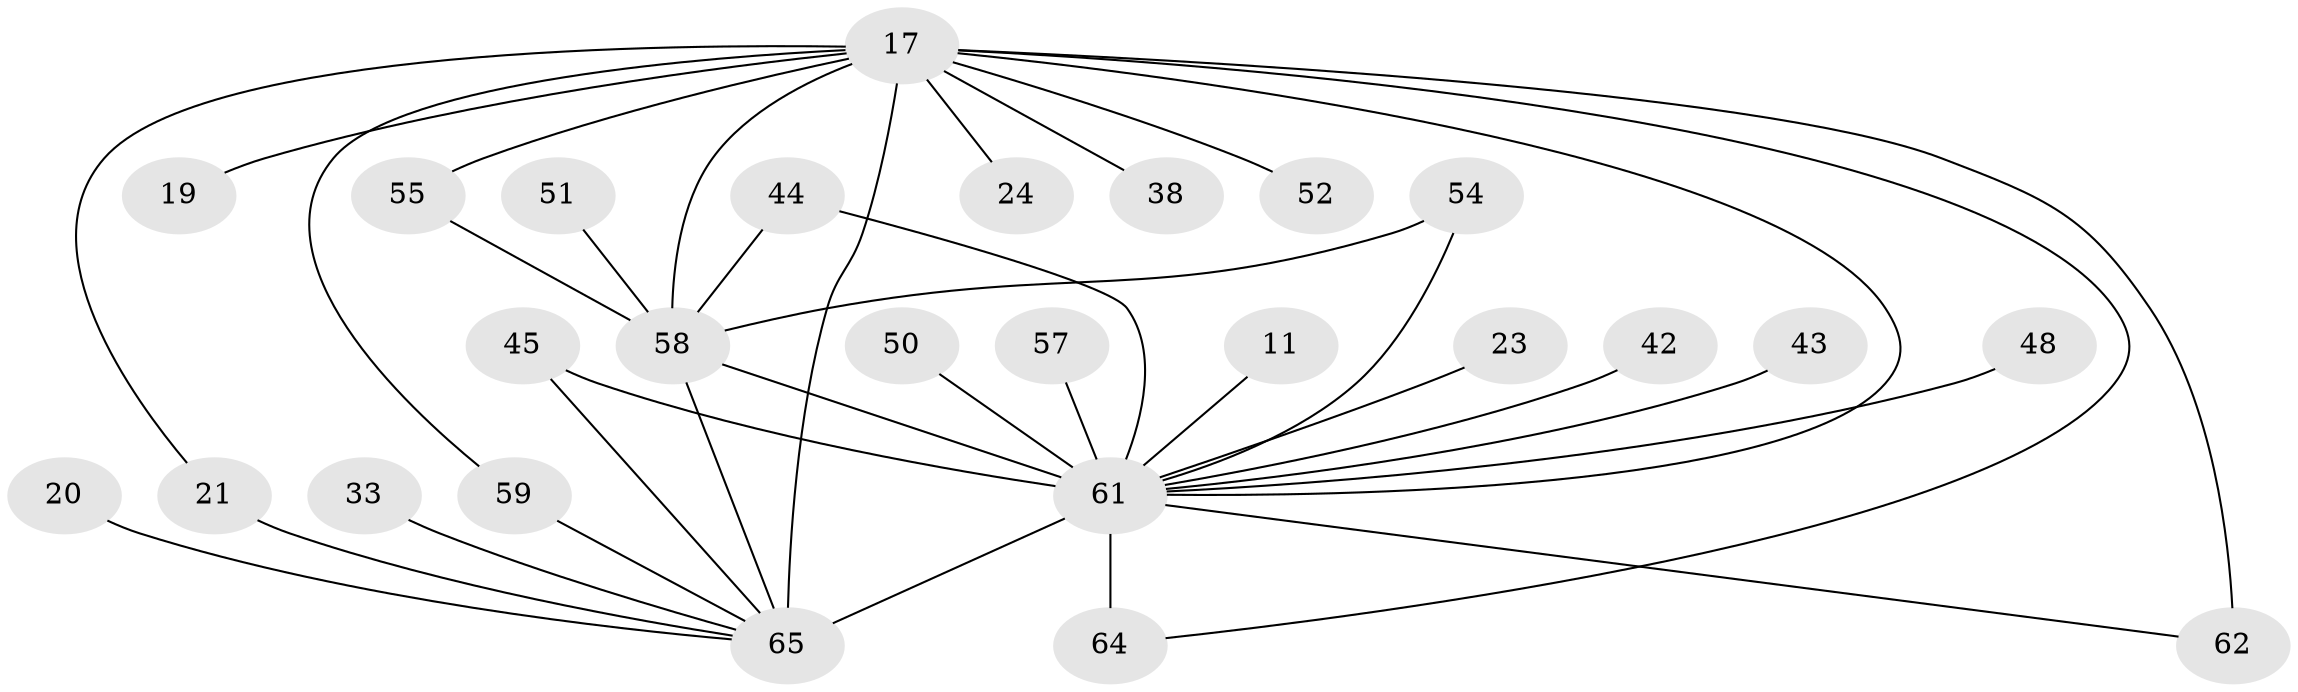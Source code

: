 // original degree distribution, {22: 0.03076923076923077, 14: 0.015384615384615385, 15: 0.03076923076923077, 25: 0.015384615384615385, 19: 0.015384615384615385, 16: 0.015384615384615385, 13: 0.015384615384615385, 12: 0.015384615384615385, 2: 0.5692307692307692, 5: 0.015384615384615385, 3: 0.18461538461538463, 4: 0.06153846153846154, 6: 0.015384615384615385}
// Generated by graph-tools (version 1.1) at 2025/48/03/04/25 21:48:51]
// undirected, 26 vertices, 36 edges
graph export_dot {
graph [start="1"]
  node [color=gray90,style=filled];
  11;
  17 [super="+14+6"];
  19 [super="+13"];
  20;
  21;
  23;
  24;
  33;
  38;
  42;
  43;
  44;
  45;
  48;
  50;
  51;
  52;
  54;
  55;
  57;
  58 [super="+46+47+10"];
  59;
  61 [super="+49+53+40+15+16+28"];
  62 [super="+60"];
  64 [super="+37"];
  65 [super="+27+41+56+8+63"];
  11 -- 61 [weight=2];
  17 -- 21;
  17 -- 24 [weight=2];
  17 -- 52 [weight=2];
  17 -- 59;
  17 -- 61 [weight=13];
  17 -- 64;
  17 -- 19 [weight=3];
  17 -- 38 [weight=2];
  17 -- 55;
  17 -- 58 [weight=15];
  17 -- 65 [weight=8];
  17 -- 62 [weight=3];
  20 -- 65 [weight=3];
  21 -- 65;
  23 -- 61;
  33 -- 65 [weight=2];
  42 -- 61 [weight=2];
  43 -- 61 [weight=2];
  44 -- 61;
  44 -- 58;
  45 -- 65;
  45 -- 61;
  48 -- 61 [weight=2];
  50 -- 61 [weight=2];
  51 -- 58 [weight=2];
  54 -- 61;
  54 -- 58;
  55 -- 58;
  57 -- 61 [weight=2];
  58 -- 61 [weight=11];
  58 -- 65 [weight=8];
  59 -- 65;
  61 -- 65 [weight=10];
  61 -- 64 [weight=2];
  61 -- 62;
}
